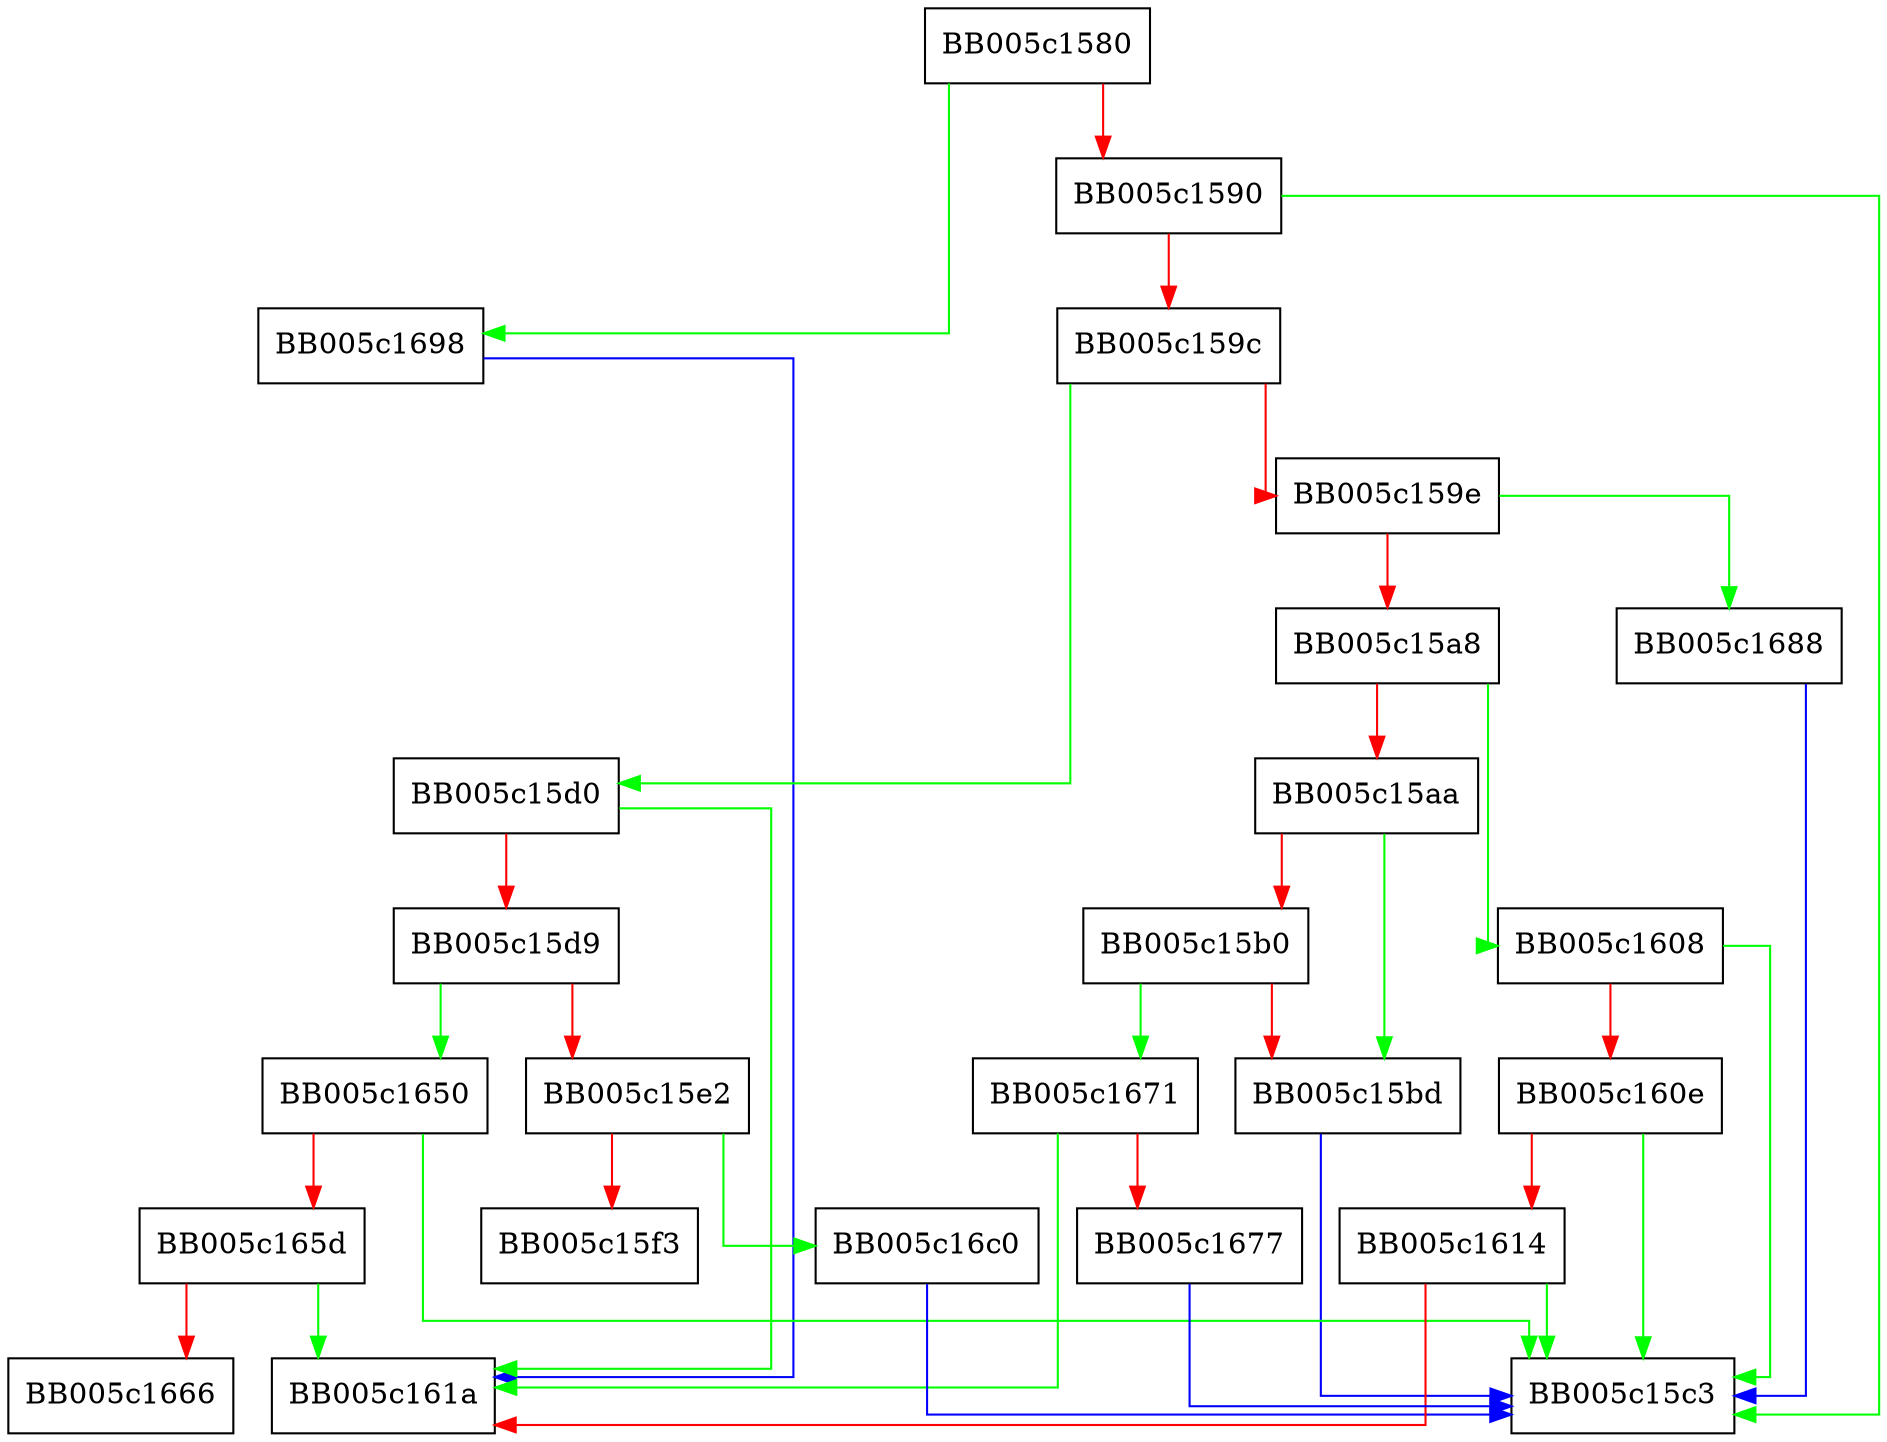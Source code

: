 digraph EVP_CIPHER_get_type {
  node [shape="box"];
  graph [splines=ortho];
  BB005c1580 -> BB005c1698 [color="green"];
  BB005c1580 -> BB005c1590 [color="red"];
  BB005c1590 -> BB005c15c3 [color="green"];
  BB005c1590 -> BB005c159c [color="red"];
  BB005c159c -> BB005c15d0 [color="green"];
  BB005c159c -> BB005c159e [color="red"];
  BB005c159e -> BB005c1688 [color="green"];
  BB005c159e -> BB005c15a8 [color="red"];
  BB005c15a8 -> BB005c1608 [color="green"];
  BB005c15a8 -> BB005c15aa [color="red"];
  BB005c15aa -> BB005c15bd [color="green"];
  BB005c15aa -> BB005c15b0 [color="red"];
  BB005c15b0 -> BB005c1671 [color="green"];
  BB005c15b0 -> BB005c15bd [color="red"];
  BB005c15bd -> BB005c15c3 [color="blue"];
  BB005c15d0 -> BB005c161a [color="green"];
  BB005c15d0 -> BB005c15d9 [color="red"];
  BB005c15d9 -> BB005c1650 [color="green"];
  BB005c15d9 -> BB005c15e2 [color="red"];
  BB005c15e2 -> BB005c16c0 [color="green"];
  BB005c15e2 -> BB005c15f3 [color="red"];
  BB005c1608 -> BB005c15c3 [color="green"];
  BB005c1608 -> BB005c160e [color="red"];
  BB005c160e -> BB005c15c3 [color="green"];
  BB005c160e -> BB005c1614 [color="red"];
  BB005c1614 -> BB005c15c3 [color="green"];
  BB005c1614 -> BB005c161a [color="red"];
  BB005c1650 -> BB005c15c3 [color="green"];
  BB005c1650 -> BB005c165d [color="red"];
  BB005c165d -> BB005c161a [color="green"];
  BB005c165d -> BB005c1666 [color="red"];
  BB005c1671 -> BB005c161a [color="green"];
  BB005c1671 -> BB005c1677 [color="red"];
  BB005c1677 -> BB005c15c3 [color="blue"];
  BB005c1688 -> BB005c15c3 [color="blue"];
  BB005c1698 -> BB005c161a [color="blue"];
  BB005c16c0 -> BB005c15c3 [color="blue"];
}